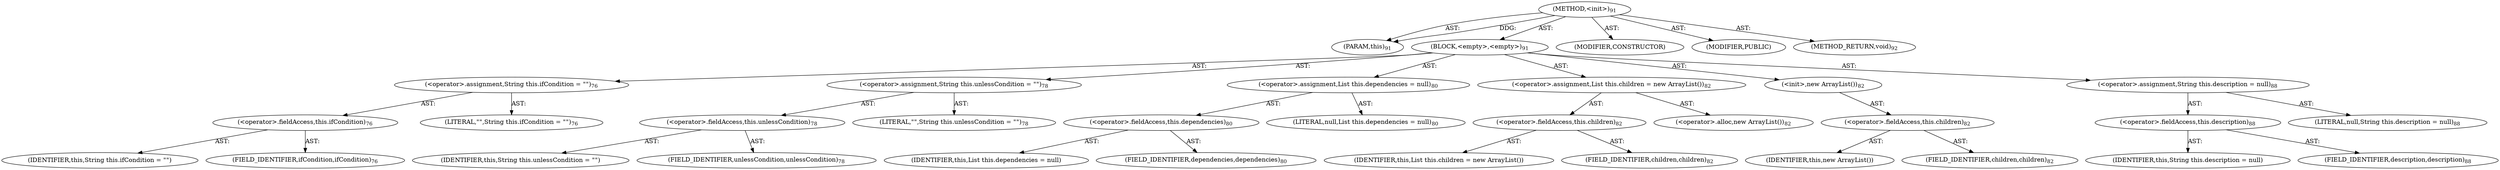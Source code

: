 digraph "&lt;init&gt;" {  
"111669149696" [label = <(METHOD,&lt;init&gt;)<SUB>91</SUB>> ]
"115964117001" [label = <(PARAM,this)<SUB>91</SUB>> ]
"25769803776" [label = <(BLOCK,&lt;empty&gt;,&lt;empty&gt;)<SUB>91</SUB>> ]
"30064771072" [label = <(&lt;operator&gt;.assignment,String this.ifCondition = &quot;&quot;)<SUB>76</SUB>> ]
"30064771073" [label = <(&lt;operator&gt;.fieldAccess,this.ifCondition)<SUB>76</SUB>> ]
"68719476761" [label = <(IDENTIFIER,this,String this.ifCondition = &quot;&quot;)> ]
"55834574848" [label = <(FIELD_IDENTIFIER,ifCondition,ifCondition)<SUB>76</SUB>> ]
"90194313216" [label = <(LITERAL,&quot;&quot;,String this.ifCondition = &quot;&quot;)<SUB>76</SUB>> ]
"30064771074" [label = <(&lt;operator&gt;.assignment,String this.unlessCondition = &quot;&quot;)<SUB>78</SUB>> ]
"30064771075" [label = <(&lt;operator&gt;.fieldAccess,this.unlessCondition)<SUB>78</SUB>> ]
"68719476762" [label = <(IDENTIFIER,this,String this.unlessCondition = &quot;&quot;)> ]
"55834574849" [label = <(FIELD_IDENTIFIER,unlessCondition,unlessCondition)<SUB>78</SUB>> ]
"90194313217" [label = <(LITERAL,&quot;&quot;,String this.unlessCondition = &quot;&quot;)<SUB>78</SUB>> ]
"30064771076" [label = <(&lt;operator&gt;.assignment,List this.dependencies = null)<SUB>80</SUB>> ]
"30064771077" [label = <(&lt;operator&gt;.fieldAccess,this.dependencies)<SUB>80</SUB>> ]
"68719476763" [label = <(IDENTIFIER,this,List this.dependencies = null)> ]
"55834574850" [label = <(FIELD_IDENTIFIER,dependencies,dependencies)<SUB>80</SUB>> ]
"90194313218" [label = <(LITERAL,null,List this.dependencies = null)<SUB>80</SUB>> ]
"30064771078" [label = <(&lt;operator&gt;.assignment,List this.children = new ArrayList())<SUB>82</SUB>> ]
"30064771079" [label = <(&lt;operator&gt;.fieldAccess,this.children)<SUB>82</SUB>> ]
"68719476764" [label = <(IDENTIFIER,this,List this.children = new ArrayList())> ]
"55834574851" [label = <(FIELD_IDENTIFIER,children,children)<SUB>82</SUB>> ]
"30064771080" [label = <(&lt;operator&gt;.alloc,new ArrayList())<SUB>82</SUB>> ]
"30064771081" [label = <(&lt;init&gt;,new ArrayList())<SUB>82</SUB>> ]
"30064771082" [label = <(&lt;operator&gt;.fieldAccess,this.children)<SUB>82</SUB>> ]
"68719476765" [label = <(IDENTIFIER,this,new ArrayList())> ]
"55834574852" [label = <(FIELD_IDENTIFIER,children,children)<SUB>82</SUB>> ]
"30064771083" [label = <(&lt;operator&gt;.assignment,String this.description = null)<SUB>88</SUB>> ]
"30064771084" [label = <(&lt;operator&gt;.fieldAccess,this.description)<SUB>88</SUB>> ]
"68719476766" [label = <(IDENTIFIER,this,String this.description = null)> ]
"55834574853" [label = <(FIELD_IDENTIFIER,description,description)<SUB>88</SUB>> ]
"90194313219" [label = <(LITERAL,null,String this.description = null)<SUB>88</SUB>> ]
"133143986183" [label = <(MODIFIER,CONSTRUCTOR)> ]
"133143986184" [label = <(MODIFIER,PUBLIC)> ]
"128849018880" [label = <(METHOD_RETURN,void)<SUB>92</SUB>> ]
  "111669149696" -> "115964117001"  [ label = "AST: "] 
  "111669149696" -> "25769803776"  [ label = "AST: "] 
  "111669149696" -> "133143986183"  [ label = "AST: "] 
  "111669149696" -> "133143986184"  [ label = "AST: "] 
  "111669149696" -> "128849018880"  [ label = "AST: "] 
  "25769803776" -> "30064771072"  [ label = "AST: "] 
  "25769803776" -> "30064771074"  [ label = "AST: "] 
  "25769803776" -> "30064771076"  [ label = "AST: "] 
  "25769803776" -> "30064771078"  [ label = "AST: "] 
  "25769803776" -> "30064771081"  [ label = "AST: "] 
  "25769803776" -> "30064771083"  [ label = "AST: "] 
  "30064771072" -> "30064771073"  [ label = "AST: "] 
  "30064771072" -> "90194313216"  [ label = "AST: "] 
  "30064771073" -> "68719476761"  [ label = "AST: "] 
  "30064771073" -> "55834574848"  [ label = "AST: "] 
  "30064771074" -> "30064771075"  [ label = "AST: "] 
  "30064771074" -> "90194313217"  [ label = "AST: "] 
  "30064771075" -> "68719476762"  [ label = "AST: "] 
  "30064771075" -> "55834574849"  [ label = "AST: "] 
  "30064771076" -> "30064771077"  [ label = "AST: "] 
  "30064771076" -> "90194313218"  [ label = "AST: "] 
  "30064771077" -> "68719476763"  [ label = "AST: "] 
  "30064771077" -> "55834574850"  [ label = "AST: "] 
  "30064771078" -> "30064771079"  [ label = "AST: "] 
  "30064771078" -> "30064771080"  [ label = "AST: "] 
  "30064771079" -> "68719476764"  [ label = "AST: "] 
  "30064771079" -> "55834574851"  [ label = "AST: "] 
  "30064771081" -> "30064771082"  [ label = "AST: "] 
  "30064771082" -> "68719476765"  [ label = "AST: "] 
  "30064771082" -> "55834574852"  [ label = "AST: "] 
  "30064771083" -> "30064771084"  [ label = "AST: "] 
  "30064771083" -> "90194313219"  [ label = "AST: "] 
  "30064771084" -> "68719476766"  [ label = "AST: "] 
  "30064771084" -> "55834574853"  [ label = "AST: "] 
  "111669149696" -> "115964117001"  [ label = "DDG: "] 
}
